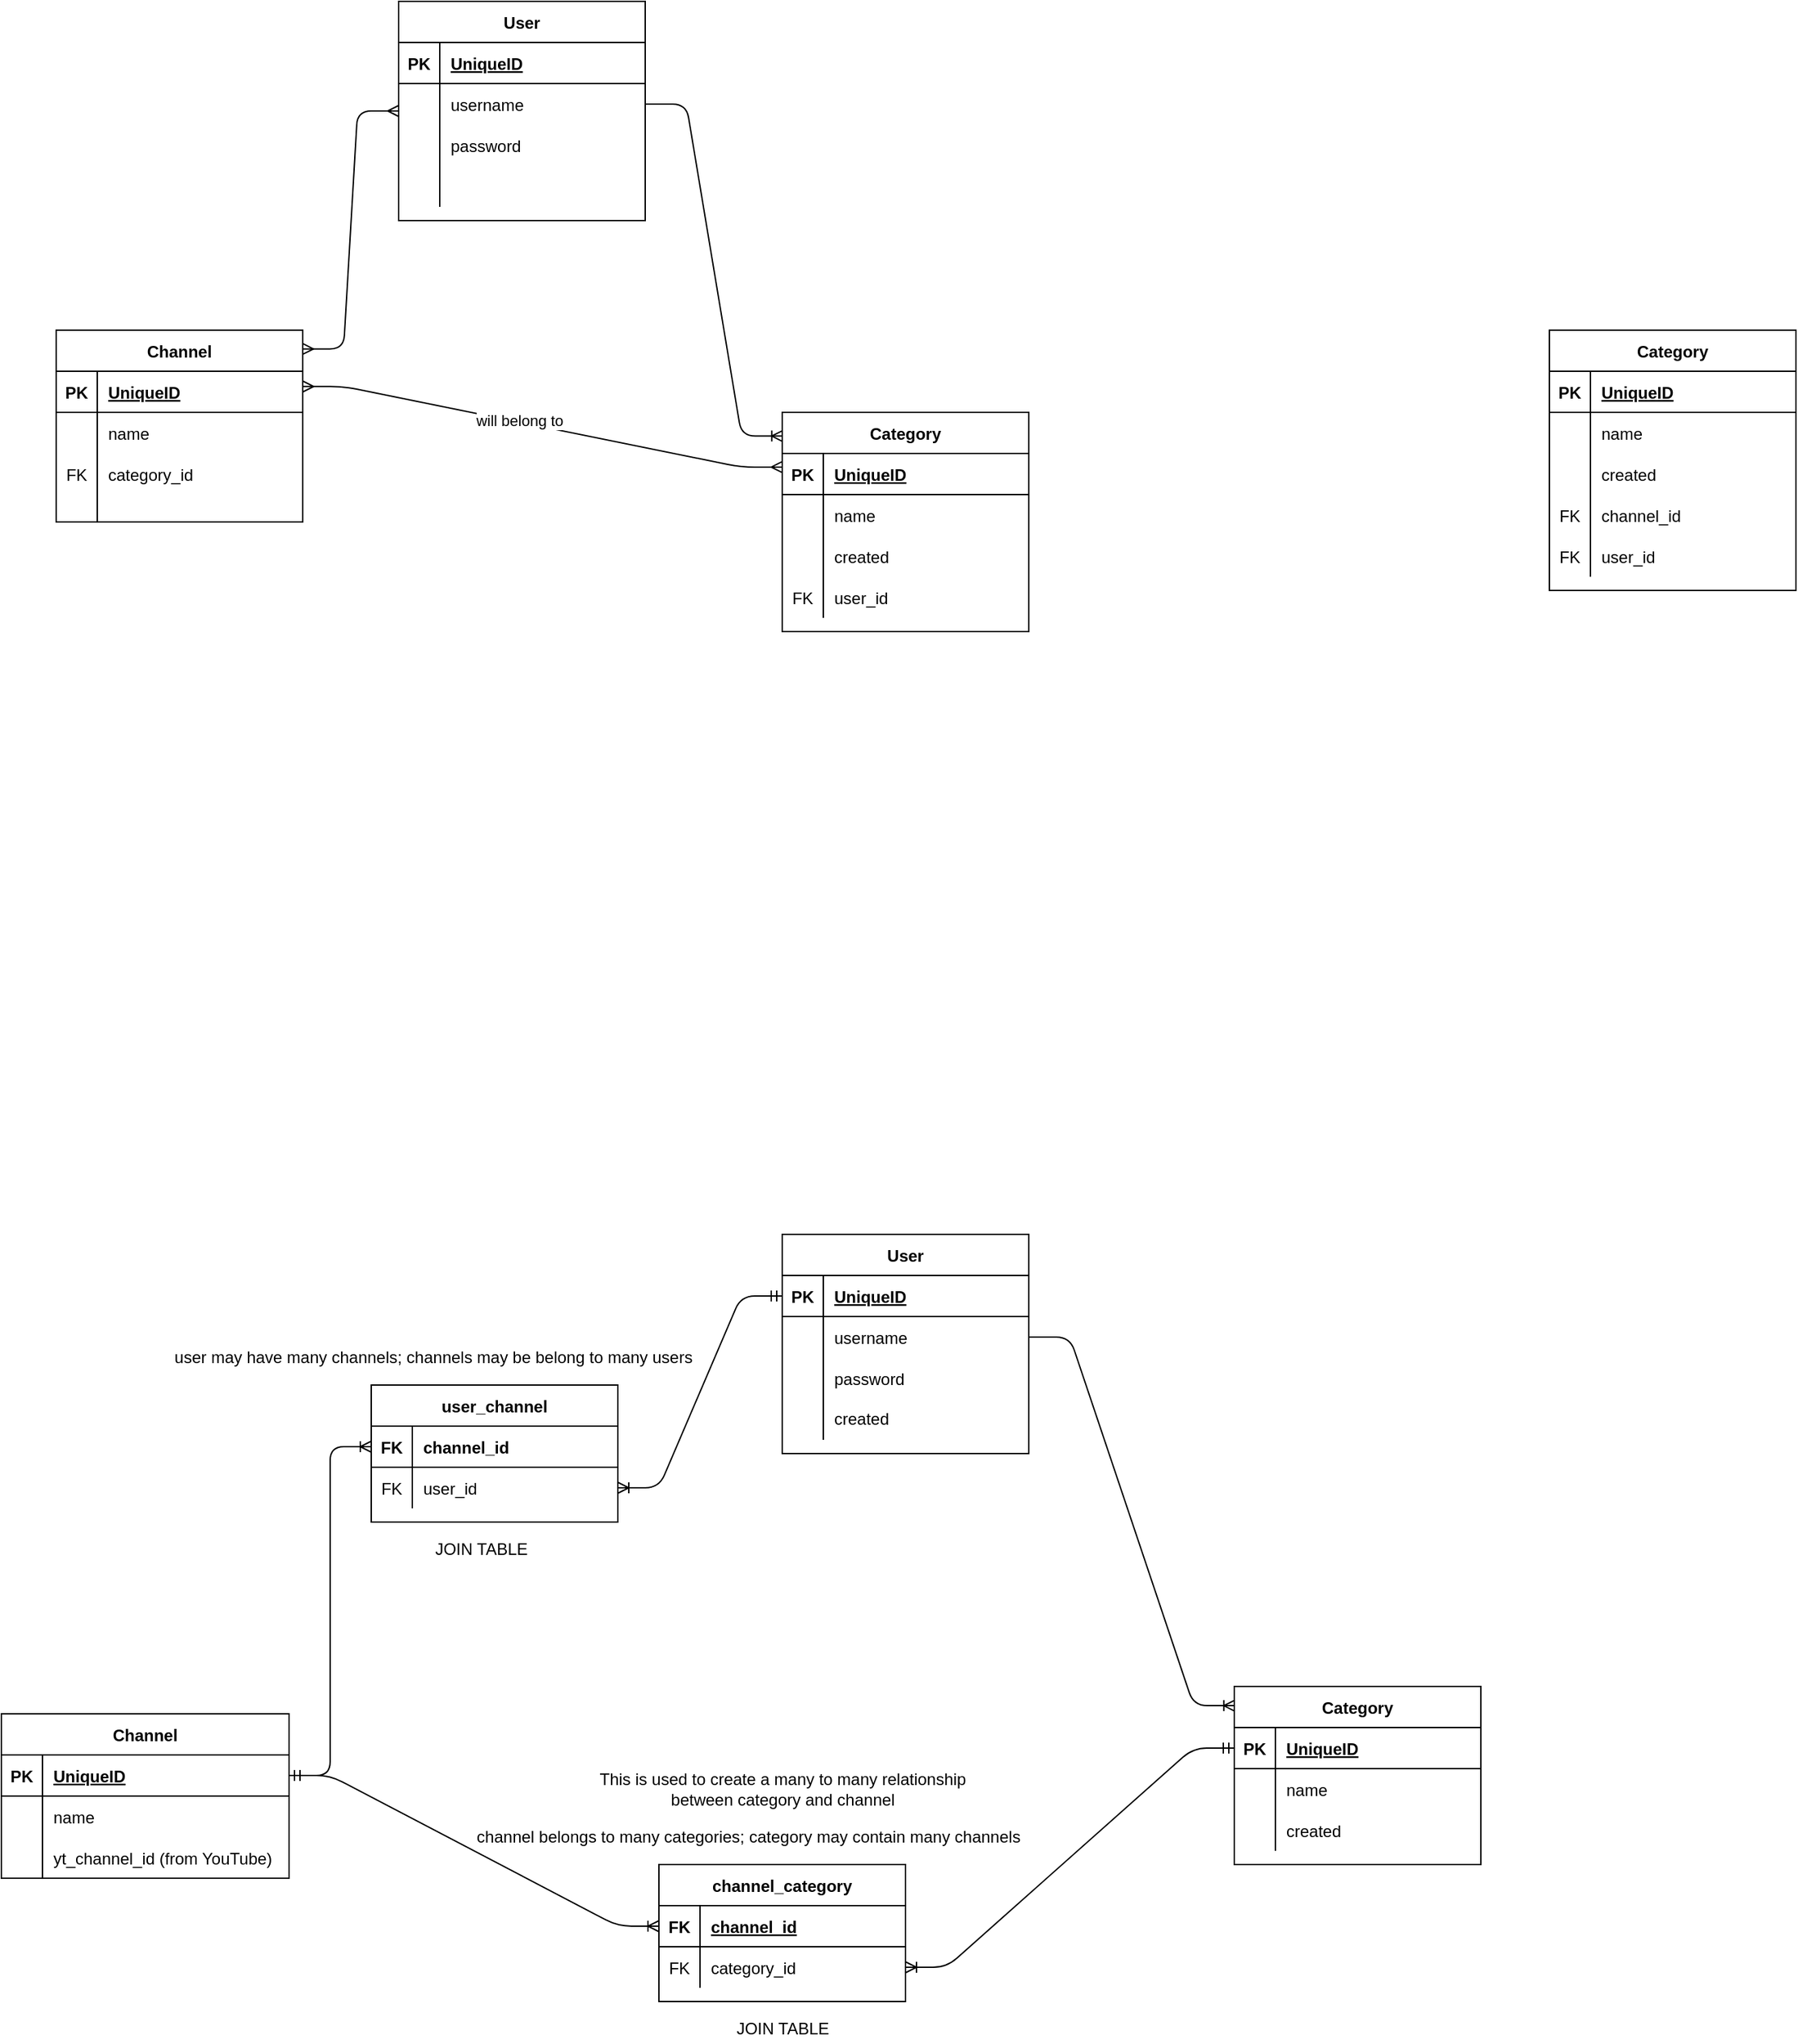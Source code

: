 <mxfile compressed="true" version="13.9.9" type="device"><diagram name="Page-1" id="9f46799a-70d6-7492-0946-bef42562c5a5"><mxGraphModel dx="1379" dy="843" grid="1" gridSize="10" guides="1" tooltips="1" connect="1" arrows="1" fold="1" page="1" pageScale="1" pageWidth="1100" pageHeight="850" background="#ffffff" math="0" shadow="0"><root><mxCell id="0"/><mxCell id="1" parent="0"/><mxCell id="h_VyD7PBMY2hlF3yijPc-1" value="Channel" style="shape=table;startSize=30;container=1;collapsible=1;childLayout=tableLayout;fixedRows=1;rowLines=0;fontStyle=1;align=center;resizeLast=1;" parent="1" vertex="1"><mxGeometry x="170" y="300" width="180" height="140" as="geometry"/></mxCell><mxCell id="h_VyD7PBMY2hlF3yijPc-2" value="" style="shape=partialRectangle;collapsible=0;dropTarget=0;pointerEvents=0;fillColor=none;top=0;left=0;bottom=1;right=0;points=[[0,0.5],[1,0.5]];portConstraint=eastwest;" parent="h_VyD7PBMY2hlF3yijPc-1" vertex="1"><mxGeometry y="30" width="180" height="30" as="geometry"/></mxCell><mxCell id="h_VyD7PBMY2hlF3yijPc-3" value="PK" style="shape=partialRectangle;connectable=0;fillColor=none;top=0;left=0;bottom=0;right=0;fontStyle=1;overflow=hidden;" parent="h_VyD7PBMY2hlF3yijPc-2" vertex="1"><mxGeometry width="30" height="30" as="geometry"/></mxCell><mxCell id="h_VyD7PBMY2hlF3yijPc-4" value="UniqueID" style="shape=partialRectangle;connectable=0;fillColor=none;top=0;left=0;bottom=0;right=0;align=left;spacingLeft=6;fontStyle=5;overflow=hidden;" parent="h_VyD7PBMY2hlF3yijPc-2" vertex="1"><mxGeometry x="30" width="150" height="30" as="geometry"/></mxCell><mxCell id="h_VyD7PBMY2hlF3yijPc-5" value="" style="shape=partialRectangle;collapsible=0;dropTarget=0;pointerEvents=0;fillColor=none;top=0;left=0;bottom=0;right=0;points=[[0,0.5],[1,0.5]];portConstraint=eastwest;" parent="h_VyD7PBMY2hlF3yijPc-1" vertex="1"><mxGeometry y="60" width="180" height="30" as="geometry"/></mxCell><mxCell id="h_VyD7PBMY2hlF3yijPc-6" value="" style="shape=partialRectangle;connectable=0;fillColor=none;top=0;left=0;bottom=0;right=0;editable=1;overflow=hidden;" parent="h_VyD7PBMY2hlF3yijPc-5" vertex="1"><mxGeometry width="30" height="30" as="geometry"/></mxCell><mxCell id="h_VyD7PBMY2hlF3yijPc-7" value="name" style="shape=partialRectangle;connectable=0;fillColor=none;top=0;left=0;bottom=0;right=0;align=left;spacingLeft=6;overflow=hidden;" parent="h_VyD7PBMY2hlF3yijPc-5" vertex="1"><mxGeometry x="30" width="150" height="30" as="geometry"/></mxCell><mxCell id="h_VyD7PBMY2hlF3yijPc-97" value="" style="shape=partialRectangle;collapsible=0;dropTarget=0;pointerEvents=0;fillColor=none;top=0;left=0;bottom=0;right=0;points=[[0,0.5],[1,0.5]];portConstraint=eastwest;" parent="h_VyD7PBMY2hlF3yijPc-1" vertex="1"><mxGeometry y="90" width="180" height="30" as="geometry"/></mxCell><mxCell id="h_VyD7PBMY2hlF3yijPc-98" value="FK" style="shape=partialRectangle;connectable=0;fillColor=none;top=0;left=0;bottom=0;right=0;fontStyle=0;overflow=hidden;" parent="h_VyD7PBMY2hlF3yijPc-97" vertex="1"><mxGeometry width="30" height="30" as="geometry"/></mxCell><mxCell id="h_VyD7PBMY2hlF3yijPc-99" value="category_id" style="shape=partialRectangle;connectable=0;fillColor=none;top=0;left=0;bottom=0;right=0;align=left;spacingLeft=6;fontStyle=0;overflow=hidden;" parent="h_VyD7PBMY2hlF3yijPc-97" vertex="1"><mxGeometry x="30" width="150" height="30" as="geometry"/></mxCell><mxCell id="h_VyD7PBMY2hlF3yijPc-11" value="" style="shape=partialRectangle;collapsible=0;dropTarget=0;pointerEvents=0;fillColor=none;top=0;left=0;bottom=0;right=0;points=[[0,0.5],[1,0.5]];portConstraint=eastwest;" parent="h_VyD7PBMY2hlF3yijPc-1" vertex="1"><mxGeometry y="120" width="180" height="20" as="geometry"/></mxCell><mxCell id="h_VyD7PBMY2hlF3yijPc-12" value="" style="shape=partialRectangle;connectable=0;fillColor=none;top=0;left=0;bottom=0;right=0;editable=1;overflow=hidden;" parent="h_VyD7PBMY2hlF3yijPc-11" vertex="1"><mxGeometry width="30" height="20" as="geometry"/></mxCell><mxCell id="h_VyD7PBMY2hlF3yijPc-13" value="" style="shape=partialRectangle;connectable=0;fillColor=none;top=0;left=0;bottom=0;right=0;align=left;spacingLeft=6;overflow=hidden;" parent="h_VyD7PBMY2hlF3yijPc-11" vertex="1"><mxGeometry x="30" width="150" height="20" as="geometry"/></mxCell><mxCell id="h_VyD7PBMY2hlF3yijPc-14" value="Category" style="shape=table;startSize=30;container=1;collapsible=1;childLayout=tableLayout;fixedRows=1;rowLines=0;fontStyle=1;align=center;resizeLast=1;" parent="1" vertex="1"><mxGeometry x="700" y="360" width="180" height="160" as="geometry"/></mxCell><mxCell id="h_VyD7PBMY2hlF3yijPc-15" value="" style="shape=partialRectangle;collapsible=0;dropTarget=0;pointerEvents=0;fillColor=none;top=0;left=0;bottom=1;right=0;points=[[0,0.5],[1,0.5]];portConstraint=eastwest;" parent="h_VyD7PBMY2hlF3yijPc-14" vertex="1"><mxGeometry y="30" width="180" height="30" as="geometry"/></mxCell><mxCell id="h_VyD7PBMY2hlF3yijPc-16" value="PK" style="shape=partialRectangle;connectable=0;fillColor=none;top=0;left=0;bottom=0;right=0;fontStyle=1;overflow=hidden;" parent="h_VyD7PBMY2hlF3yijPc-15" vertex="1"><mxGeometry width="30" height="30" as="geometry"/></mxCell><mxCell id="h_VyD7PBMY2hlF3yijPc-17" value="UniqueID" style="shape=partialRectangle;connectable=0;fillColor=none;top=0;left=0;bottom=0;right=0;align=left;spacingLeft=6;fontStyle=5;overflow=hidden;" parent="h_VyD7PBMY2hlF3yijPc-15" vertex="1"><mxGeometry x="30" width="150" height="30" as="geometry"/></mxCell><mxCell id="h_VyD7PBMY2hlF3yijPc-18" value="" style="shape=partialRectangle;collapsible=0;dropTarget=0;pointerEvents=0;fillColor=none;top=0;left=0;bottom=0;right=0;points=[[0,0.5],[1,0.5]];portConstraint=eastwest;" parent="h_VyD7PBMY2hlF3yijPc-14" vertex="1"><mxGeometry y="60" width="180" height="30" as="geometry"/></mxCell><mxCell id="h_VyD7PBMY2hlF3yijPc-19" value="" style="shape=partialRectangle;connectable=0;fillColor=none;top=0;left=0;bottom=0;right=0;editable=1;overflow=hidden;" parent="h_VyD7PBMY2hlF3yijPc-18" vertex="1"><mxGeometry width="30" height="30" as="geometry"/></mxCell><mxCell id="h_VyD7PBMY2hlF3yijPc-20" value="name" style="shape=partialRectangle;connectable=0;fillColor=none;top=0;left=0;bottom=0;right=0;align=left;spacingLeft=6;overflow=hidden;" parent="h_VyD7PBMY2hlF3yijPc-18" vertex="1"><mxGeometry x="30" width="150" height="30" as="geometry"/></mxCell><mxCell id="h_VyD7PBMY2hlF3yijPc-21" value="" style="shape=partialRectangle;collapsible=0;dropTarget=0;pointerEvents=0;fillColor=none;top=0;left=0;bottom=0;right=0;points=[[0,0.5],[1,0.5]];portConstraint=eastwest;" parent="h_VyD7PBMY2hlF3yijPc-14" vertex="1"><mxGeometry y="90" width="180" height="30" as="geometry"/></mxCell><mxCell id="h_VyD7PBMY2hlF3yijPc-22" value="" style="shape=partialRectangle;connectable=0;fillColor=none;top=0;left=0;bottom=0;right=0;editable=1;overflow=hidden;" parent="h_VyD7PBMY2hlF3yijPc-21" vertex="1"><mxGeometry width="30" height="30" as="geometry"/></mxCell><mxCell id="h_VyD7PBMY2hlF3yijPc-23" value="created" style="shape=partialRectangle;connectable=0;fillColor=none;top=0;left=0;bottom=0;right=0;align=left;spacingLeft=6;overflow=hidden;" parent="h_VyD7PBMY2hlF3yijPc-21" vertex="1"><mxGeometry x="30" width="150" height="30" as="geometry"/></mxCell><mxCell id="h_VyD7PBMY2hlF3yijPc-101" value="" style="shape=partialRectangle;collapsible=0;dropTarget=0;pointerEvents=0;fillColor=none;top=0;left=0;bottom=0;right=0;points=[[0,0.5],[1,0.5]];portConstraint=eastwest;" parent="h_VyD7PBMY2hlF3yijPc-14" vertex="1"><mxGeometry y="120" width="180" height="30" as="geometry"/></mxCell><mxCell id="h_VyD7PBMY2hlF3yijPc-102" value="FK" style="shape=partialRectangle;connectable=0;fillColor=none;top=0;left=0;bottom=0;right=0;fontStyle=0;overflow=hidden;" parent="h_VyD7PBMY2hlF3yijPc-101" vertex="1"><mxGeometry width="30" height="30" as="geometry"/></mxCell><mxCell id="h_VyD7PBMY2hlF3yijPc-103" value="user_id" style="shape=partialRectangle;connectable=0;fillColor=none;top=0;left=0;bottom=0;right=0;align=left;spacingLeft=6;fontStyle=0;overflow=hidden;" parent="h_VyD7PBMY2hlF3yijPc-101" vertex="1"><mxGeometry x="30" width="150" height="30" as="geometry"/></mxCell><mxCell id="h_VyD7PBMY2hlF3yijPc-66" value="User" style="shape=table;startSize=30;container=1;collapsible=1;childLayout=tableLayout;fixedRows=1;rowLines=0;fontStyle=1;align=center;resizeLast=1;" parent="1" vertex="1"><mxGeometry x="420" y="60" width="180" height="160" as="geometry"/></mxCell><mxCell id="h_VyD7PBMY2hlF3yijPc-67" value="" style="shape=partialRectangle;collapsible=0;dropTarget=0;pointerEvents=0;fillColor=none;top=0;left=0;bottom=1;right=0;points=[[0,0.5],[1,0.5]];portConstraint=eastwest;" parent="h_VyD7PBMY2hlF3yijPc-66" vertex="1"><mxGeometry y="30" width="180" height="30" as="geometry"/></mxCell><mxCell id="h_VyD7PBMY2hlF3yijPc-68" value="PK" style="shape=partialRectangle;connectable=0;fillColor=none;top=0;left=0;bottom=0;right=0;fontStyle=1;overflow=hidden;" parent="h_VyD7PBMY2hlF3yijPc-67" vertex="1"><mxGeometry width="30" height="30" as="geometry"/></mxCell><mxCell id="h_VyD7PBMY2hlF3yijPc-69" value="UniqueID" style="shape=partialRectangle;connectable=0;fillColor=none;top=0;left=0;bottom=0;right=0;align=left;spacingLeft=6;fontStyle=5;overflow=hidden;" parent="h_VyD7PBMY2hlF3yijPc-67" vertex="1"><mxGeometry x="30" width="150" height="30" as="geometry"/></mxCell><mxCell id="h_VyD7PBMY2hlF3yijPc-70" value="" style="shape=partialRectangle;collapsible=0;dropTarget=0;pointerEvents=0;fillColor=none;top=0;left=0;bottom=0;right=0;points=[[0,0.5],[1,0.5]];portConstraint=eastwest;" parent="h_VyD7PBMY2hlF3yijPc-66" vertex="1"><mxGeometry y="60" width="180" height="30" as="geometry"/></mxCell><mxCell id="h_VyD7PBMY2hlF3yijPc-71" value="" style="shape=partialRectangle;connectable=0;fillColor=none;top=0;left=0;bottom=0;right=0;editable=1;overflow=hidden;" parent="h_VyD7PBMY2hlF3yijPc-70" vertex="1"><mxGeometry width="30" height="30" as="geometry"/></mxCell><mxCell id="h_VyD7PBMY2hlF3yijPc-72" value="username" style="shape=partialRectangle;connectable=0;fillColor=none;top=0;left=0;bottom=0;right=0;align=left;spacingLeft=6;overflow=hidden;" parent="h_VyD7PBMY2hlF3yijPc-70" vertex="1"><mxGeometry x="30" width="150" height="30" as="geometry"/></mxCell><mxCell id="h_VyD7PBMY2hlF3yijPc-73" value="" style="shape=partialRectangle;collapsible=0;dropTarget=0;pointerEvents=0;fillColor=none;top=0;left=0;bottom=0;right=0;points=[[0,0.5],[1,0.5]];portConstraint=eastwest;" parent="h_VyD7PBMY2hlF3yijPc-66" vertex="1"><mxGeometry y="90" width="180" height="30" as="geometry"/></mxCell><mxCell id="h_VyD7PBMY2hlF3yijPc-74" value="" style="shape=partialRectangle;connectable=0;fillColor=none;top=0;left=0;bottom=0;right=0;editable=1;overflow=hidden;" parent="h_VyD7PBMY2hlF3yijPc-73" vertex="1"><mxGeometry width="30" height="30" as="geometry"/></mxCell><mxCell id="h_VyD7PBMY2hlF3yijPc-75" value="password" style="shape=partialRectangle;connectable=0;fillColor=none;top=0;left=0;bottom=0;right=0;align=left;spacingLeft=6;overflow=hidden;" parent="h_VyD7PBMY2hlF3yijPc-73" vertex="1"><mxGeometry x="30" width="150" height="30" as="geometry"/></mxCell><mxCell id="h_VyD7PBMY2hlF3yijPc-76" value="" style="shape=partialRectangle;collapsible=0;dropTarget=0;pointerEvents=0;fillColor=none;top=0;left=0;bottom=0;right=0;points=[[0,0.5],[1,0.5]];portConstraint=eastwest;" parent="h_VyD7PBMY2hlF3yijPc-66" vertex="1"><mxGeometry y="120" width="180" height="30" as="geometry"/></mxCell><mxCell id="h_VyD7PBMY2hlF3yijPc-77" value="" style="shape=partialRectangle;connectable=0;fillColor=none;top=0;left=0;bottom=0;right=0;editable=1;overflow=hidden;" parent="h_VyD7PBMY2hlF3yijPc-76" vertex="1"><mxGeometry width="30" height="30" as="geometry"/></mxCell><mxCell id="h_VyD7PBMY2hlF3yijPc-78" value="" style="shape=partialRectangle;connectable=0;fillColor=none;top=0;left=0;bottom=0;right=0;align=left;spacingLeft=6;overflow=hidden;whiteSpace=wrap;" parent="h_VyD7PBMY2hlF3yijPc-76" vertex="1"><mxGeometry x="30" width="150" height="30" as="geometry"/></mxCell><mxCell id="h_VyD7PBMY2hlF3yijPc-104" value="Category" style="shape=table;startSize=30;container=1;collapsible=1;childLayout=tableLayout;fixedRows=1;rowLines=0;fontStyle=1;align=center;resizeLast=1;" parent="1" vertex="1"><mxGeometry x="1260" y="300" width="180" height="190" as="geometry"/></mxCell><mxCell id="h_VyD7PBMY2hlF3yijPc-105" value="" style="shape=partialRectangle;collapsible=0;dropTarget=0;pointerEvents=0;fillColor=none;top=0;left=0;bottom=1;right=0;points=[[0,0.5],[1,0.5]];portConstraint=eastwest;" parent="h_VyD7PBMY2hlF3yijPc-104" vertex="1"><mxGeometry y="30" width="180" height="30" as="geometry"/></mxCell><mxCell id="h_VyD7PBMY2hlF3yijPc-106" value="PK" style="shape=partialRectangle;connectable=0;fillColor=none;top=0;left=0;bottom=0;right=0;fontStyle=1;overflow=hidden;" parent="h_VyD7PBMY2hlF3yijPc-105" vertex="1"><mxGeometry width="30" height="30" as="geometry"/></mxCell><mxCell id="h_VyD7PBMY2hlF3yijPc-107" value="UniqueID" style="shape=partialRectangle;connectable=0;fillColor=none;top=0;left=0;bottom=0;right=0;align=left;spacingLeft=6;fontStyle=5;overflow=hidden;" parent="h_VyD7PBMY2hlF3yijPc-105" vertex="1"><mxGeometry x="30" width="150" height="30" as="geometry"/></mxCell><mxCell id="h_VyD7PBMY2hlF3yijPc-108" value="" style="shape=partialRectangle;collapsible=0;dropTarget=0;pointerEvents=0;fillColor=none;top=0;left=0;bottom=0;right=0;points=[[0,0.5],[1,0.5]];portConstraint=eastwest;" parent="h_VyD7PBMY2hlF3yijPc-104" vertex="1"><mxGeometry y="60" width="180" height="30" as="geometry"/></mxCell><mxCell id="h_VyD7PBMY2hlF3yijPc-109" value="" style="shape=partialRectangle;connectable=0;fillColor=none;top=0;left=0;bottom=0;right=0;editable=1;overflow=hidden;" parent="h_VyD7PBMY2hlF3yijPc-108" vertex="1"><mxGeometry width="30" height="30" as="geometry"/></mxCell><mxCell id="h_VyD7PBMY2hlF3yijPc-110" value="name" style="shape=partialRectangle;connectable=0;fillColor=none;top=0;left=0;bottom=0;right=0;align=left;spacingLeft=6;overflow=hidden;" parent="h_VyD7PBMY2hlF3yijPc-108" vertex="1"><mxGeometry x="30" width="150" height="30" as="geometry"/></mxCell><mxCell id="h_VyD7PBMY2hlF3yijPc-111" value="" style="shape=partialRectangle;collapsible=0;dropTarget=0;pointerEvents=0;fillColor=none;top=0;left=0;bottom=0;right=0;points=[[0,0.5],[1,0.5]];portConstraint=eastwest;" parent="h_VyD7PBMY2hlF3yijPc-104" vertex="1"><mxGeometry y="90" width="180" height="30" as="geometry"/></mxCell><mxCell id="h_VyD7PBMY2hlF3yijPc-112" value="" style="shape=partialRectangle;connectable=0;fillColor=none;top=0;left=0;bottom=0;right=0;editable=1;overflow=hidden;" parent="h_VyD7PBMY2hlF3yijPc-111" vertex="1"><mxGeometry width="30" height="30" as="geometry"/></mxCell><mxCell id="h_VyD7PBMY2hlF3yijPc-113" value="created" style="shape=partialRectangle;connectable=0;fillColor=none;top=0;left=0;bottom=0;right=0;align=left;spacingLeft=6;overflow=hidden;" parent="h_VyD7PBMY2hlF3yijPc-111" vertex="1"><mxGeometry x="30" width="150" height="30" as="geometry"/></mxCell><mxCell id="h_VyD7PBMY2hlF3yijPc-114" value="" style="shape=partialRectangle;collapsible=0;dropTarget=0;pointerEvents=0;fillColor=none;top=0;left=0;bottom=0;right=0;points=[[0,0.5],[1,0.5]];portConstraint=eastwest;" parent="h_VyD7PBMY2hlF3yijPc-104" vertex="1"><mxGeometry y="120" width="180" height="30" as="geometry"/></mxCell><mxCell id="h_VyD7PBMY2hlF3yijPc-115" value="FK" style="shape=partialRectangle;connectable=0;fillColor=none;top=0;left=0;bottom=0;right=0;fontStyle=0;overflow=hidden;" parent="h_VyD7PBMY2hlF3yijPc-114" vertex="1"><mxGeometry width="30" height="30" as="geometry"/></mxCell><mxCell id="h_VyD7PBMY2hlF3yijPc-116" value="channel_id" style="shape=partialRectangle;connectable=0;fillColor=none;top=0;left=0;bottom=0;right=0;align=left;spacingLeft=6;fontStyle=0;overflow=hidden;" parent="h_VyD7PBMY2hlF3yijPc-114" vertex="1"><mxGeometry x="30" width="150" height="30" as="geometry"/></mxCell><mxCell id="h_VyD7PBMY2hlF3yijPc-118" value="" style="shape=partialRectangle;collapsible=0;dropTarget=0;pointerEvents=0;fillColor=none;top=0;left=0;bottom=0;right=0;points=[[0,0.5],[1,0.5]];portConstraint=eastwest;" parent="h_VyD7PBMY2hlF3yijPc-104" vertex="1"><mxGeometry y="150" width="180" height="30" as="geometry"/></mxCell><mxCell id="h_VyD7PBMY2hlF3yijPc-119" value="FK" style="shape=partialRectangle;connectable=0;fillColor=none;top=0;left=0;bottom=0;right=0;fontStyle=0;overflow=hidden;" parent="h_VyD7PBMY2hlF3yijPc-118" vertex="1"><mxGeometry width="30" height="30" as="geometry"/></mxCell><mxCell id="h_VyD7PBMY2hlF3yijPc-120" value="user_id" style="shape=partialRectangle;connectable=0;fillColor=none;top=0;left=0;bottom=0;right=0;align=left;spacingLeft=6;fontStyle=0;overflow=hidden;" parent="h_VyD7PBMY2hlF3yijPc-118" vertex="1"><mxGeometry x="30" width="150" height="30" as="geometry"/></mxCell><mxCell id="h_VyD7PBMY2hlF3yijPc-121" value="" style="edgeStyle=entityRelationEdgeStyle;fontSize=12;html=1;endArrow=ERmany;startArrow=ERmany;exitX=0.999;exitY=0.098;exitDx=0;exitDy=0;exitPerimeter=0;" parent="1" source="h_VyD7PBMY2hlF3yijPc-1" edge="1"><mxGeometry width="100" height="100" relative="1" as="geometry"><mxPoint x="320" y="240" as="sourcePoint"/><mxPoint x="420" y="140" as="targetPoint"/></mxGeometry></mxCell><mxCell id="h_VyD7PBMY2hlF3yijPc-123" value="" style="edgeStyle=entityRelationEdgeStyle;fontSize=12;html=1;endArrow=ERoneToMany;exitX=1;exitY=0.5;exitDx=0;exitDy=0;entryX=0.002;entryY=0.108;entryDx=0;entryDy=0;entryPerimeter=0;" parent="1" source="h_VyD7PBMY2hlF3yijPc-70" target="h_VyD7PBMY2hlF3yijPc-14" edge="1"><mxGeometry width="100" height="100" relative="1" as="geometry"><mxPoint x="650" y="160" as="sourcePoint"/><mxPoint x="660" y="330" as="targetPoint"/></mxGeometry></mxCell><mxCell id="h_VyD7PBMY2hlF3yijPc-124" value="" style="edgeStyle=entityRelationEdgeStyle;fontSize=12;html=1;endArrow=ERmany;startArrow=ERmany;strokeColor=#000000;entryX=0;entryY=0.333;entryDx=0;entryDy=0;entryPerimeter=0;exitX=1;exitY=0.371;exitDx=0;exitDy=0;exitPerimeter=0;" parent="1" source="h_VyD7PBMY2hlF3yijPc-2" target="h_VyD7PBMY2hlF3yijPc-15" edge="1"><mxGeometry width="100" height="100" relative="1" as="geometry"><mxPoint x="280" y="650" as="sourcePoint"/><mxPoint x="380" y="550" as="targetPoint"/></mxGeometry></mxCell><mxCell id="h_VyD7PBMY2hlF3yijPc-125" value="will belong to" style="edgeLabel;html=1;align=center;verticalAlign=middle;resizable=0;points=[];labelBorderColor=none;spacing=11;" parent="h_VyD7PBMY2hlF3yijPc-124" vertex="1" connectable="0"><mxGeometry x="-0.096" y="-2" relative="1" as="geometry"><mxPoint y="-3.21" as="offset"/></mxGeometry></mxCell><mxCell id="h_VyD7PBMY2hlF3yijPc-126" value="Channel" style="shape=table;startSize=30;container=1;collapsible=1;childLayout=tableLayout;fixedRows=1;rowLines=0;fontStyle=1;align=center;resizeLast=1;" parent="1" vertex="1"><mxGeometry x="130" y="1310" width="210.0" height="120" as="geometry"/></mxCell><mxCell id="h_VyD7PBMY2hlF3yijPc-127" value="" style="shape=partialRectangle;collapsible=0;dropTarget=0;pointerEvents=0;fillColor=none;top=0;left=0;bottom=1;right=0;points=[[0,0.5],[1,0.5]];portConstraint=eastwest;" parent="h_VyD7PBMY2hlF3yijPc-126" vertex="1"><mxGeometry y="30" width="210.0" height="30" as="geometry"/></mxCell><mxCell id="h_VyD7PBMY2hlF3yijPc-128" value="PK" style="shape=partialRectangle;connectable=0;fillColor=none;top=0;left=0;bottom=0;right=0;fontStyle=1;overflow=hidden;" parent="h_VyD7PBMY2hlF3yijPc-127" vertex="1"><mxGeometry width="30" height="30" as="geometry"/></mxCell><mxCell id="h_VyD7PBMY2hlF3yijPc-129" value="UniqueID" style="shape=partialRectangle;connectable=0;fillColor=none;top=0;left=0;bottom=0;right=0;align=left;spacingLeft=6;fontStyle=5;overflow=hidden;" parent="h_VyD7PBMY2hlF3yijPc-127" vertex="1"><mxGeometry x="30" width="180.0" height="30" as="geometry"/></mxCell><mxCell id="h_VyD7PBMY2hlF3yijPc-130" value="" style="shape=partialRectangle;collapsible=0;dropTarget=0;pointerEvents=0;fillColor=none;top=0;left=0;bottom=0;right=0;points=[[0,0.5],[1,0.5]];portConstraint=eastwest;" parent="h_VyD7PBMY2hlF3yijPc-126" vertex="1"><mxGeometry y="60" width="210.0" height="30" as="geometry"/></mxCell><mxCell id="h_VyD7PBMY2hlF3yijPc-131" value="" style="shape=partialRectangle;connectable=0;fillColor=none;top=0;left=0;bottom=0;right=0;editable=1;overflow=hidden;" parent="h_VyD7PBMY2hlF3yijPc-130" vertex="1"><mxGeometry width="30" height="30" as="geometry"/></mxCell><mxCell id="h_VyD7PBMY2hlF3yijPc-132" value="name" style="shape=partialRectangle;connectable=0;fillColor=none;top=0;left=0;bottom=0;right=0;align=left;spacingLeft=6;overflow=hidden;" parent="h_VyD7PBMY2hlF3yijPc-130" vertex="1"><mxGeometry x="30" width="180.0" height="30" as="geometry"/></mxCell><mxCell id="2k16cGZ4KqudOpCOIluo-2" value="" style="shape=partialRectangle;collapsible=0;dropTarget=0;pointerEvents=0;fillColor=none;top=0;left=0;bottom=0;right=0;points=[[0,0.5],[1,0.5]];portConstraint=eastwest;" vertex="1" parent="h_VyD7PBMY2hlF3yijPc-126"><mxGeometry y="90" width="210.0" height="30" as="geometry"/></mxCell><mxCell id="2k16cGZ4KqudOpCOIluo-3" value="" style="shape=partialRectangle;connectable=0;fillColor=none;top=0;left=0;bottom=0;right=0;editable=1;overflow=hidden;" vertex="1" parent="2k16cGZ4KqudOpCOIluo-2"><mxGeometry width="30" height="30" as="geometry"/></mxCell><mxCell id="2k16cGZ4KqudOpCOIluo-4" value="yt_channel_id (from YouTube)" style="shape=partialRectangle;connectable=0;fillColor=none;top=0;left=0;bottom=0;right=0;align=left;spacingLeft=6;overflow=hidden;" vertex="1" parent="2k16cGZ4KqudOpCOIluo-2"><mxGeometry x="30" width="180.0" height="30" as="geometry"/></mxCell><mxCell id="h_VyD7PBMY2hlF3yijPc-139" value="Category" style="shape=table;startSize=30;container=1;collapsible=1;childLayout=tableLayout;fixedRows=1;rowLines=0;fontStyle=1;align=center;resizeLast=1;" parent="1" vertex="1"><mxGeometry x="1030" y="1290" width="180" height="130" as="geometry"/></mxCell><mxCell id="h_VyD7PBMY2hlF3yijPc-140" value="" style="shape=partialRectangle;collapsible=0;dropTarget=0;pointerEvents=0;fillColor=none;top=0;left=0;bottom=1;right=0;points=[[0,0.5],[1,0.5]];portConstraint=eastwest;" parent="h_VyD7PBMY2hlF3yijPc-139" vertex="1"><mxGeometry y="30" width="180" height="30" as="geometry"/></mxCell><mxCell id="h_VyD7PBMY2hlF3yijPc-141" value="PK" style="shape=partialRectangle;connectable=0;fillColor=none;top=0;left=0;bottom=0;right=0;fontStyle=1;overflow=hidden;" parent="h_VyD7PBMY2hlF3yijPc-140" vertex="1"><mxGeometry width="30" height="30" as="geometry"/></mxCell><mxCell id="h_VyD7PBMY2hlF3yijPc-142" value="UniqueID" style="shape=partialRectangle;connectable=0;fillColor=none;top=0;left=0;bottom=0;right=0;align=left;spacingLeft=6;fontStyle=5;overflow=hidden;" parent="h_VyD7PBMY2hlF3yijPc-140" vertex="1"><mxGeometry x="30" width="150" height="30" as="geometry"/></mxCell><mxCell id="h_VyD7PBMY2hlF3yijPc-143" value="" style="shape=partialRectangle;collapsible=0;dropTarget=0;pointerEvents=0;fillColor=none;top=0;left=0;bottom=0;right=0;points=[[0,0.5],[1,0.5]];portConstraint=eastwest;" parent="h_VyD7PBMY2hlF3yijPc-139" vertex="1"><mxGeometry y="60" width="180" height="30" as="geometry"/></mxCell><mxCell id="h_VyD7PBMY2hlF3yijPc-144" value="" style="shape=partialRectangle;connectable=0;fillColor=none;top=0;left=0;bottom=0;right=0;editable=1;overflow=hidden;" parent="h_VyD7PBMY2hlF3yijPc-143" vertex="1"><mxGeometry width="30" height="30" as="geometry"/></mxCell><mxCell id="h_VyD7PBMY2hlF3yijPc-145" value="name" style="shape=partialRectangle;connectable=0;fillColor=none;top=0;left=0;bottom=0;right=0;align=left;spacingLeft=6;overflow=hidden;" parent="h_VyD7PBMY2hlF3yijPc-143" vertex="1"><mxGeometry x="30" width="150" height="30" as="geometry"/></mxCell><mxCell id="h_VyD7PBMY2hlF3yijPc-146" value="" style="shape=partialRectangle;collapsible=0;dropTarget=0;pointerEvents=0;fillColor=none;top=0;left=0;bottom=0;right=0;points=[[0,0.5],[1,0.5]];portConstraint=eastwest;" parent="h_VyD7PBMY2hlF3yijPc-139" vertex="1"><mxGeometry y="90" width="180" height="30" as="geometry"/></mxCell><mxCell id="h_VyD7PBMY2hlF3yijPc-147" value="" style="shape=partialRectangle;connectable=0;fillColor=none;top=0;left=0;bottom=0;right=0;editable=1;overflow=hidden;" parent="h_VyD7PBMY2hlF3yijPc-146" vertex="1"><mxGeometry width="30" height="30" as="geometry"/></mxCell><mxCell id="h_VyD7PBMY2hlF3yijPc-148" value="created" style="shape=partialRectangle;connectable=0;fillColor=none;top=0;left=0;bottom=0;right=0;align=left;spacingLeft=6;overflow=hidden;" parent="h_VyD7PBMY2hlF3yijPc-146" vertex="1"><mxGeometry x="30" width="150" height="30" as="geometry"/></mxCell><mxCell id="h_VyD7PBMY2hlF3yijPc-152" value="User" style="shape=table;startSize=30;container=1;collapsible=1;childLayout=tableLayout;fixedRows=1;rowLines=0;fontStyle=1;align=center;resizeLast=1;" parent="1" vertex="1"><mxGeometry x="700" y="960" width="180" height="160" as="geometry"/></mxCell><mxCell id="h_VyD7PBMY2hlF3yijPc-153" value="" style="shape=partialRectangle;collapsible=0;dropTarget=0;pointerEvents=0;fillColor=none;top=0;left=0;bottom=1;right=0;points=[[0,0.5],[1,0.5]];portConstraint=eastwest;" parent="h_VyD7PBMY2hlF3yijPc-152" vertex="1"><mxGeometry y="30" width="180" height="30" as="geometry"/></mxCell><mxCell id="h_VyD7PBMY2hlF3yijPc-154" value="PK" style="shape=partialRectangle;connectable=0;fillColor=none;top=0;left=0;bottom=0;right=0;fontStyle=1;overflow=hidden;" parent="h_VyD7PBMY2hlF3yijPc-153" vertex="1"><mxGeometry width="30" height="30" as="geometry"/></mxCell><mxCell id="h_VyD7PBMY2hlF3yijPc-155" value="UniqueID" style="shape=partialRectangle;connectable=0;fillColor=none;top=0;left=0;bottom=0;right=0;align=left;spacingLeft=6;fontStyle=5;overflow=hidden;" parent="h_VyD7PBMY2hlF3yijPc-153" vertex="1"><mxGeometry x="30" width="150" height="30" as="geometry"/></mxCell><mxCell id="h_VyD7PBMY2hlF3yijPc-156" value="" style="shape=partialRectangle;collapsible=0;dropTarget=0;pointerEvents=0;fillColor=none;top=0;left=0;bottom=0;right=0;points=[[0,0.5],[1,0.5]];portConstraint=eastwest;" parent="h_VyD7PBMY2hlF3yijPc-152" vertex="1"><mxGeometry y="60" width="180" height="30" as="geometry"/></mxCell><mxCell id="h_VyD7PBMY2hlF3yijPc-157" value="" style="shape=partialRectangle;connectable=0;fillColor=none;top=0;left=0;bottom=0;right=0;editable=1;overflow=hidden;" parent="h_VyD7PBMY2hlF3yijPc-156" vertex="1"><mxGeometry width="30" height="30" as="geometry"/></mxCell><mxCell id="h_VyD7PBMY2hlF3yijPc-158" value="username" style="shape=partialRectangle;connectable=0;fillColor=none;top=0;left=0;bottom=0;right=0;align=left;spacingLeft=6;overflow=hidden;" parent="h_VyD7PBMY2hlF3yijPc-156" vertex="1"><mxGeometry x="30" width="150" height="30" as="geometry"/></mxCell><mxCell id="h_VyD7PBMY2hlF3yijPc-159" value="" style="shape=partialRectangle;collapsible=0;dropTarget=0;pointerEvents=0;fillColor=none;top=0;left=0;bottom=0;right=0;points=[[0,0.5],[1,0.5]];portConstraint=eastwest;" parent="h_VyD7PBMY2hlF3yijPc-152" vertex="1"><mxGeometry y="90" width="180" height="30" as="geometry"/></mxCell><mxCell id="h_VyD7PBMY2hlF3yijPc-160" value="" style="shape=partialRectangle;connectable=0;fillColor=none;top=0;left=0;bottom=0;right=0;editable=1;overflow=hidden;" parent="h_VyD7PBMY2hlF3yijPc-159" vertex="1"><mxGeometry width="30" height="30" as="geometry"/></mxCell><mxCell id="h_VyD7PBMY2hlF3yijPc-161" value="password" style="shape=partialRectangle;connectable=0;fillColor=none;top=0;left=0;bottom=0;right=0;align=left;spacingLeft=6;overflow=hidden;" parent="h_VyD7PBMY2hlF3yijPc-159" vertex="1"><mxGeometry x="30" width="150" height="30" as="geometry"/></mxCell><mxCell id="h_VyD7PBMY2hlF3yijPc-162" value="" style="shape=partialRectangle;collapsible=0;dropTarget=0;pointerEvents=0;fillColor=none;top=0;left=0;bottom=0;right=0;points=[[0,0.5],[1,0.5]];portConstraint=eastwest;" parent="h_VyD7PBMY2hlF3yijPc-152" vertex="1"><mxGeometry y="120" width="180" height="30" as="geometry"/></mxCell><mxCell id="h_VyD7PBMY2hlF3yijPc-163" value="" style="shape=partialRectangle;connectable=0;fillColor=none;top=0;left=0;bottom=0;right=0;editable=1;overflow=hidden;" parent="h_VyD7PBMY2hlF3yijPc-162" vertex="1"><mxGeometry width="30" height="30" as="geometry"/></mxCell><mxCell id="h_VyD7PBMY2hlF3yijPc-164" value="created" style="shape=partialRectangle;connectable=0;fillColor=none;top=0;left=0;bottom=0;right=0;align=left;spacingLeft=6;overflow=hidden;whiteSpace=wrap;" parent="h_VyD7PBMY2hlF3yijPc-162" vertex="1"><mxGeometry x="30" width="150" height="30" as="geometry"/></mxCell><mxCell id="h_VyD7PBMY2hlF3yijPc-166" value="" style="edgeStyle=entityRelationEdgeStyle;fontSize=12;html=1;endArrow=ERoneToMany;exitX=1;exitY=0.5;exitDx=0;exitDy=0;entryX=0.002;entryY=0.108;entryDx=0;entryDy=0;entryPerimeter=0;" parent="1" source="h_VyD7PBMY2hlF3yijPc-156" target="h_VyD7PBMY2hlF3yijPc-139" edge="1"><mxGeometry width="100" height="100" relative="1" as="geometry"><mxPoint x="930" y="1060" as="sourcePoint"/><mxPoint x="940" y="1230" as="targetPoint"/></mxGeometry></mxCell><mxCell id="h_VyD7PBMY2hlF3yijPc-169" value="user_channel" style="shape=table;startSize=30;container=1;collapsible=1;childLayout=tableLayout;fixedRows=1;rowLines=0;fontStyle=1;align=center;resizeLast=1;" parent="1" vertex="1"><mxGeometry x="400" y="1070" width="180" height="100" as="geometry"/></mxCell><mxCell id="h_VyD7PBMY2hlF3yijPc-170" value="" style="shape=partialRectangle;collapsible=0;dropTarget=0;pointerEvents=0;fillColor=none;top=0;left=0;bottom=1;right=0;points=[[0,0.5],[1,0.5]];portConstraint=eastwest;" parent="h_VyD7PBMY2hlF3yijPc-169" vertex="1"><mxGeometry y="30" width="180" height="30" as="geometry"/></mxCell><mxCell id="h_VyD7PBMY2hlF3yijPc-171" value="FK" style="shape=partialRectangle;connectable=0;fillColor=none;top=0;left=0;bottom=0;right=0;fontStyle=1;overflow=hidden;" parent="h_VyD7PBMY2hlF3yijPc-170" vertex="1"><mxGeometry width="30" height="30" as="geometry"/></mxCell><mxCell id="h_VyD7PBMY2hlF3yijPc-172" value="channel_id" style="shape=partialRectangle;connectable=0;fillColor=none;top=0;left=0;bottom=0;right=0;align=left;spacingLeft=6;fontStyle=1;overflow=hidden;" parent="h_VyD7PBMY2hlF3yijPc-170" vertex="1"><mxGeometry x="30" width="150" height="30" as="geometry"/></mxCell><mxCell id="h_VyD7PBMY2hlF3yijPc-173" value="" style="shape=partialRectangle;collapsible=0;dropTarget=0;pointerEvents=0;fillColor=none;top=0;left=0;bottom=0;right=0;points=[[0,0.5],[1,0.5]];portConstraint=eastwest;" parent="h_VyD7PBMY2hlF3yijPc-169" vertex="1"><mxGeometry y="60" width="180" height="30" as="geometry"/></mxCell><mxCell id="h_VyD7PBMY2hlF3yijPc-174" value="FK" style="shape=partialRectangle;connectable=0;fillColor=none;top=0;left=0;bottom=0;right=0;editable=1;overflow=hidden;" parent="h_VyD7PBMY2hlF3yijPc-173" vertex="1"><mxGeometry width="30" height="30" as="geometry"/></mxCell><mxCell id="h_VyD7PBMY2hlF3yijPc-175" value="user_id" style="shape=partialRectangle;connectable=0;fillColor=none;top=0;left=0;bottom=0;right=0;align=left;spacingLeft=6;overflow=hidden;" parent="h_VyD7PBMY2hlF3yijPc-173" vertex="1"><mxGeometry x="30" width="150" height="30" as="geometry"/></mxCell><mxCell id="h_VyD7PBMY2hlF3yijPc-182" value="channel_category" style="shape=table;startSize=30;container=1;collapsible=1;childLayout=tableLayout;fixedRows=1;rowLines=0;fontStyle=1;align=center;resizeLast=1;" parent="1" vertex="1"><mxGeometry x="610" y="1420" width="180" height="100" as="geometry"/></mxCell><mxCell id="h_VyD7PBMY2hlF3yijPc-183" value="" style="shape=partialRectangle;collapsible=0;dropTarget=0;pointerEvents=0;fillColor=none;top=0;left=0;bottom=1;right=0;points=[[0,0.5],[1,0.5]];portConstraint=eastwest;" parent="h_VyD7PBMY2hlF3yijPc-182" vertex="1"><mxGeometry y="30" width="180" height="30" as="geometry"/></mxCell><mxCell id="h_VyD7PBMY2hlF3yijPc-184" value="FK" style="shape=partialRectangle;connectable=0;fillColor=none;top=0;left=0;bottom=0;right=0;fontStyle=1;overflow=hidden;" parent="h_VyD7PBMY2hlF3yijPc-183" vertex="1"><mxGeometry width="30" height="30" as="geometry"/></mxCell><mxCell id="h_VyD7PBMY2hlF3yijPc-185" value="channel_id" style="shape=partialRectangle;connectable=0;fillColor=none;top=0;left=0;bottom=0;right=0;align=left;spacingLeft=6;fontStyle=5;overflow=hidden;" parent="h_VyD7PBMY2hlF3yijPc-183" vertex="1"><mxGeometry x="30" width="150" height="30" as="geometry"/></mxCell><mxCell id="h_VyD7PBMY2hlF3yijPc-186" value="" style="shape=partialRectangle;collapsible=0;dropTarget=0;pointerEvents=0;fillColor=none;top=0;left=0;bottom=0;right=0;points=[[0,0.5],[1,0.5]];portConstraint=eastwest;" parent="h_VyD7PBMY2hlF3yijPc-182" vertex="1"><mxGeometry y="60" width="180" height="30" as="geometry"/></mxCell><mxCell id="h_VyD7PBMY2hlF3yijPc-187" value="FK" style="shape=partialRectangle;connectable=0;fillColor=none;top=0;left=0;bottom=0;right=0;editable=1;overflow=hidden;" parent="h_VyD7PBMY2hlF3yijPc-186" vertex="1"><mxGeometry width="30" height="30" as="geometry"/></mxCell><mxCell id="h_VyD7PBMY2hlF3yijPc-188" value="category_id" style="shape=partialRectangle;connectable=0;fillColor=none;top=0;left=0;bottom=0;right=0;align=left;spacingLeft=6;overflow=hidden;" parent="h_VyD7PBMY2hlF3yijPc-186" vertex="1"><mxGeometry x="30" width="150" height="30" as="geometry"/></mxCell><mxCell id="h_VyD7PBMY2hlF3yijPc-195" value="" style="edgeStyle=entityRelationEdgeStyle;fontSize=12;html=1;endArrow=ERoneToMany;startArrow=ERmandOne;strokeColor=#000000;exitX=1;exitY=0.5;exitDx=0;exitDy=0;" parent="1" source="h_VyD7PBMY2hlF3yijPc-127" target="h_VyD7PBMY2hlF3yijPc-183" edge="1"><mxGeometry width="100" height="100" relative="1" as="geometry"><mxPoint x="490" y="1550" as="sourcePoint"/><mxPoint x="590" y="1450" as="targetPoint"/></mxGeometry></mxCell><mxCell id="h_VyD7PBMY2hlF3yijPc-196" value="" style="edgeStyle=entityRelationEdgeStyle;fontSize=12;html=1;endArrow=ERoneToMany;startArrow=ERmandOne;strokeColor=#000000;entryX=1;entryY=0.5;entryDx=0;entryDy=0;exitX=0;exitY=0.5;exitDx=0;exitDy=0;" parent="1" source="h_VyD7PBMY2hlF3yijPc-140" target="h_VyD7PBMY2hlF3yijPc-186" edge="1"><mxGeometry width="100" height="100" relative="1" as="geometry"><mxPoint x="930" y="1610" as="sourcePoint"/><mxPoint x="1030" y="1510" as="targetPoint"/></mxGeometry></mxCell><mxCell id="h_VyD7PBMY2hlF3yijPc-197" value="channel belongs to many categories; category may contain many channels" style="text;html=1;align=center;verticalAlign=middle;resizable=0;points=[];autosize=1;" parent="1" vertex="1"><mxGeometry x="470" y="1390" width="410" height="20" as="geometry"/></mxCell><mxCell id="h_VyD7PBMY2hlF3yijPc-198" value="" style="edgeStyle=entityRelationEdgeStyle;fontSize=12;html=1;endArrow=ERoneToMany;startArrow=ERmandOne;strokeColor=#000000;entryX=0;entryY=0.5;entryDx=0;entryDy=0;exitX=1;exitY=0.5;exitDx=0;exitDy=0;" parent="1" source="h_VyD7PBMY2hlF3yijPc-127" target="h_VyD7PBMY2hlF3yijPc-170" edge="1"><mxGeometry width="100" height="100" relative="1" as="geometry"><mxPoint x="340" y="1280" as="sourcePoint"/><mxPoint x="410" y="1130" as="targetPoint"/></mxGeometry></mxCell><mxCell id="h_VyD7PBMY2hlF3yijPc-199" value="" style="edgeStyle=entityRelationEdgeStyle;fontSize=12;html=1;endArrow=ERoneToMany;startArrow=ERmandOne;strokeColor=#000000;entryX=1;entryY=0.5;entryDx=0;entryDy=0;exitX=0;exitY=0.5;exitDx=0;exitDy=0;" parent="1" source="h_VyD7PBMY2hlF3yijPc-153" target="h_VyD7PBMY2hlF3yijPc-173" edge="1"><mxGeometry width="100" height="100" relative="1" as="geometry"><mxPoint x="540" y="1285" as="sourcePoint"/><mxPoint x="650.0" y="1190" as="targetPoint"/></mxGeometry></mxCell><mxCell id="h_VyD7PBMY2hlF3yijPc-200" value="JOIN TABLE" style="text;html=1;align=center;verticalAlign=middle;resizable=0;points=[];autosize=1;" parent="1" vertex="1"><mxGeometry x="660" y="1530" width="80" height="20" as="geometry"/></mxCell><mxCell id="h_VyD7PBMY2hlF3yijPc-201" value="JOIN TABLE" style="text;html=1;align=center;verticalAlign=middle;resizable=0;points=[];autosize=1;" parent="1" vertex="1"><mxGeometry x="440" y="1180" width="80" height="20" as="geometry"/></mxCell><mxCell id="h_VyD7PBMY2hlF3yijPc-202" value="This is used to create a many to many relationship&lt;br&gt;between category and channel" style="text;html=1;align=center;verticalAlign=middle;resizable=0;points=[];autosize=1;" parent="1" vertex="1"><mxGeometry x="560" y="1350" width="280" height="30" as="geometry"/></mxCell><mxCell id="h_VyD7PBMY2hlF3yijPc-203" value="user may have many channels; channels may be belong to many users" style="text;html=1;align=center;verticalAlign=middle;resizable=0;points=[];autosize=1;" parent="1" vertex="1"><mxGeometry x="250" y="1040" width="390" height="20" as="geometry"/></mxCell></root></mxGraphModel></diagram></mxfile>